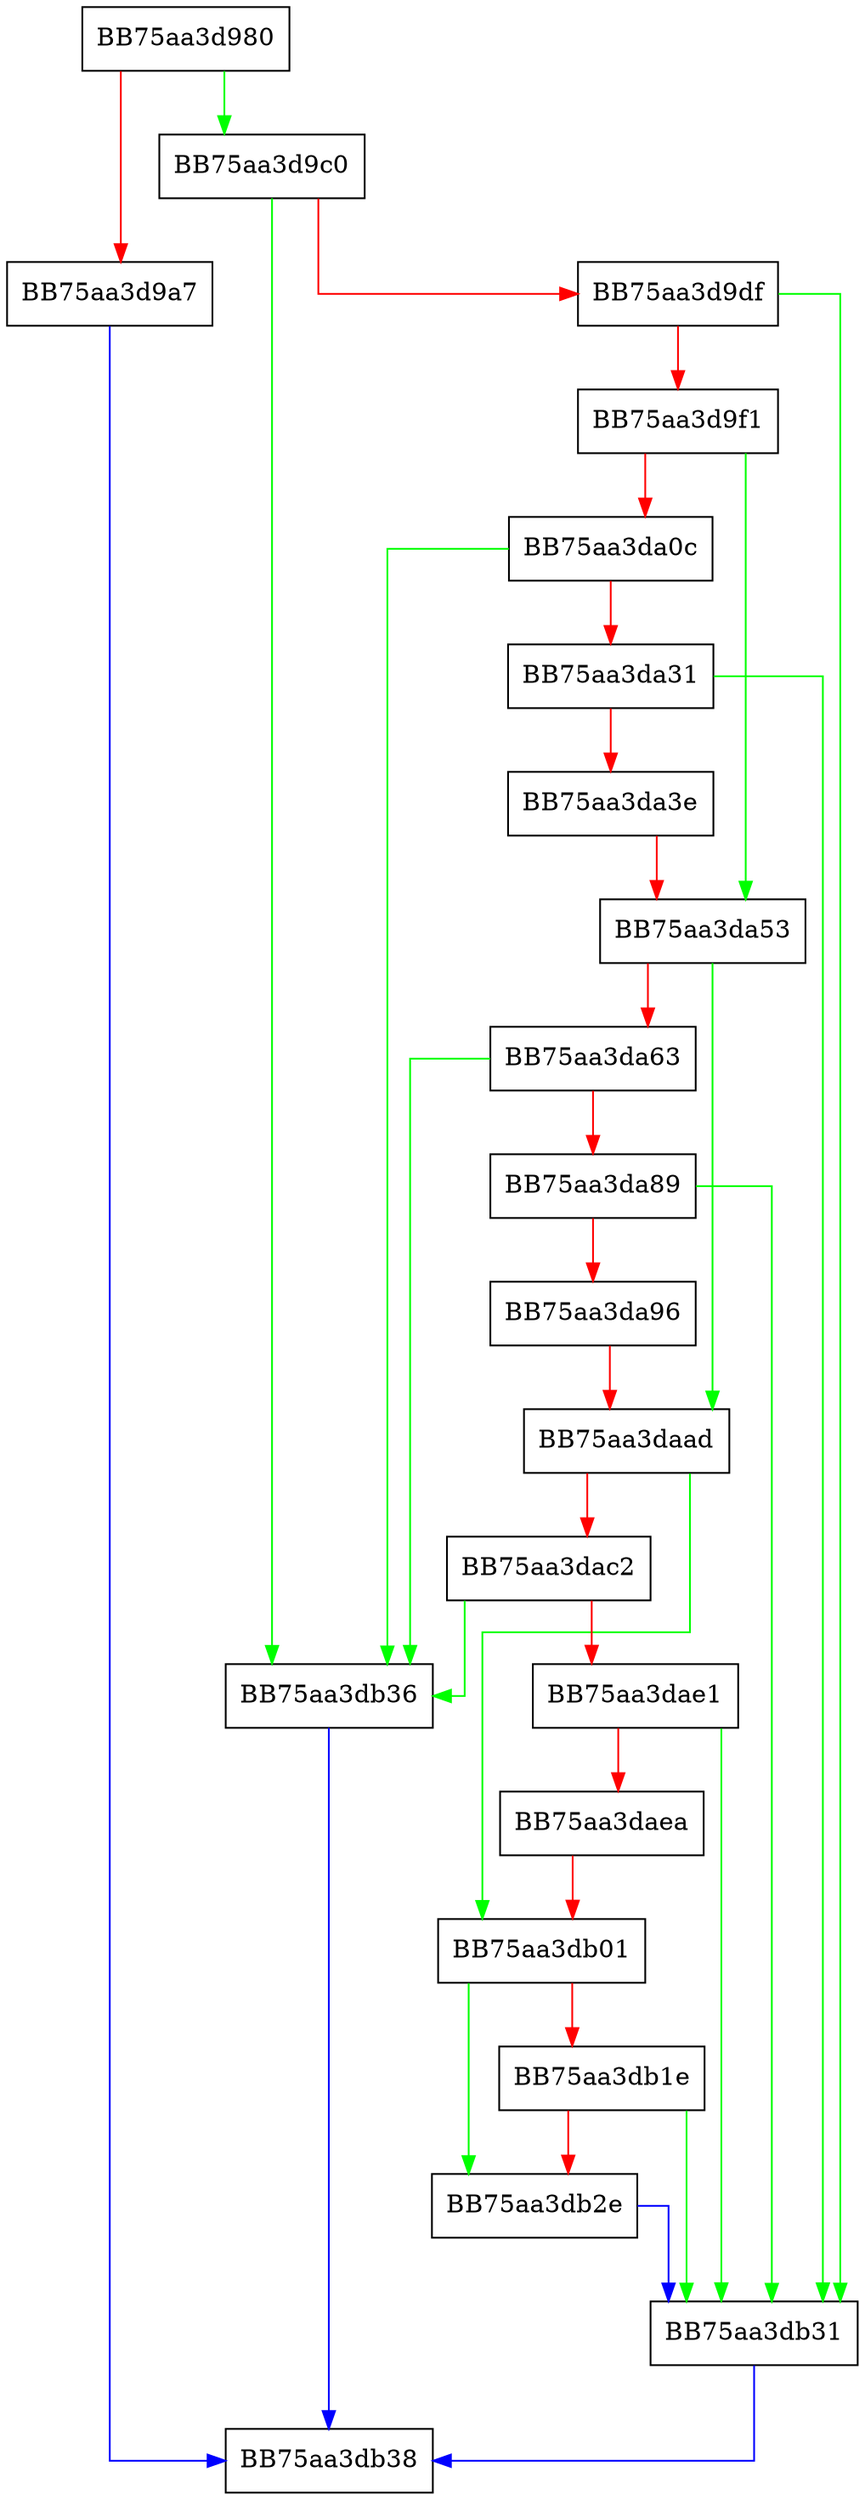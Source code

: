 digraph setMins {
  node [shape="box"];
  graph [splines=ortho];
  BB75aa3d980 -> BB75aa3d9c0 [color="green"];
  BB75aa3d980 -> BB75aa3d9a7 [color="red"];
  BB75aa3d9a7 -> BB75aa3db38 [color="blue"];
  BB75aa3d9c0 -> BB75aa3db36 [color="green"];
  BB75aa3d9c0 -> BB75aa3d9df [color="red"];
  BB75aa3d9df -> BB75aa3db31 [color="green"];
  BB75aa3d9df -> BB75aa3d9f1 [color="red"];
  BB75aa3d9f1 -> BB75aa3da53 [color="green"];
  BB75aa3d9f1 -> BB75aa3da0c [color="red"];
  BB75aa3da0c -> BB75aa3db36 [color="green"];
  BB75aa3da0c -> BB75aa3da31 [color="red"];
  BB75aa3da31 -> BB75aa3db31 [color="green"];
  BB75aa3da31 -> BB75aa3da3e [color="red"];
  BB75aa3da3e -> BB75aa3da53 [color="red"];
  BB75aa3da53 -> BB75aa3daad [color="green"];
  BB75aa3da53 -> BB75aa3da63 [color="red"];
  BB75aa3da63 -> BB75aa3db36 [color="green"];
  BB75aa3da63 -> BB75aa3da89 [color="red"];
  BB75aa3da89 -> BB75aa3db31 [color="green"];
  BB75aa3da89 -> BB75aa3da96 [color="red"];
  BB75aa3da96 -> BB75aa3daad [color="red"];
  BB75aa3daad -> BB75aa3db01 [color="green"];
  BB75aa3daad -> BB75aa3dac2 [color="red"];
  BB75aa3dac2 -> BB75aa3db36 [color="green"];
  BB75aa3dac2 -> BB75aa3dae1 [color="red"];
  BB75aa3dae1 -> BB75aa3db31 [color="green"];
  BB75aa3dae1 -> BB75aa3daea [color="red"];
  BB75aa3daea -> BB75aa3db01 [color="red"];
  BB75aa3db01 -> BB75aa3db2e [color="green"];
  BB75aa3db01 -> BB75aa3db1e [color="red"];
  BB75aa3db1e -> BB75aa3db31 [color="green"];
  BB75aa3db1e -> BB75aa3db2e [color="red"];
  BB75aa3db2e -> BB75aa3db31 [color="blue"];
  BB75aa3db31 -> BB75aa3db38 [color="blue"];
  BB75aa3db36 -> BB75aa3db38 [color="blue"];
}